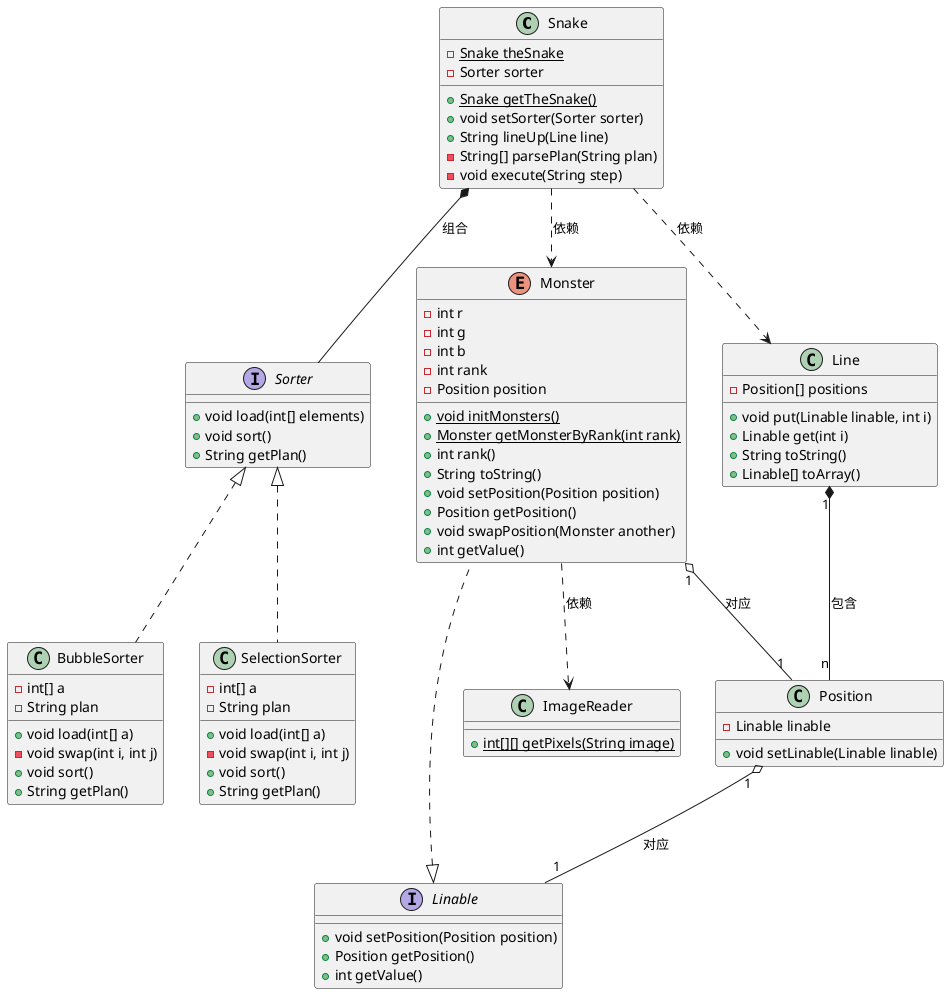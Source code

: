 @startuml

class Snake {
    - {static} Snake theSnake
    - Sorter sorter

    + {static} Snake getTheSnake()
    + void setSorter(Sorter sorter)
    + String lineUp(Line line)
    - String[] parsePlan(String plan)
    - void execute(String step)
}

interface Sorter {
    + void load(int[] elements)
    + void sort()
    + String getPlan()
}

class BubbleSorter implements Sorter {
    - int[] a
    - String plan

    + void load(int[] a)
    - void swap(int i, int j)
    + void sort()
    + String getPlan()
}

class SelectionSorter implements Sorter {
    - int[] a
    - String plan

    + void load(int[] a)
    - void swap(int i, int j)
    + void sort()
    + String getPlan()
}

interface Linable {
    + void setPosition(Position position)
    + Position getPosition()
    + int getValue()
}

enum Monster implements Linable {

    - int r
    - int g
    - int b
    - int rank
    - Position position

    + {static} void initMonsters()
    + {static} Monster getMonsterByRank(int rank)
    + int rank()
    + String toString()
    + void setPosition(Position position)
    + Position getPosition()
    + void swapPosition(Monster another)
    + int getValue()
}

class Line {
    - Position[] positions

    + void put(Linable linable, int i)
    + Linable get(int i)
    + String toString()
    + Linable[] toArray()
}

class Position {
    - Linable linable

    + void setLinable(Linable linable)
}

class ImageReader {
    + {static} int[][] getPixels(String image)
}

Line "1" *-- "n" Position : 包含
Position "1" o-- "1" Linable : 对应
Monster "1" o-- "1" Position : 对应
Snake *-- Sorter : 组合
Snake ..> Line : 依赖
Snake ..> Monster : 依赖
Monster ..> ImageReader : 依赖

@enduml